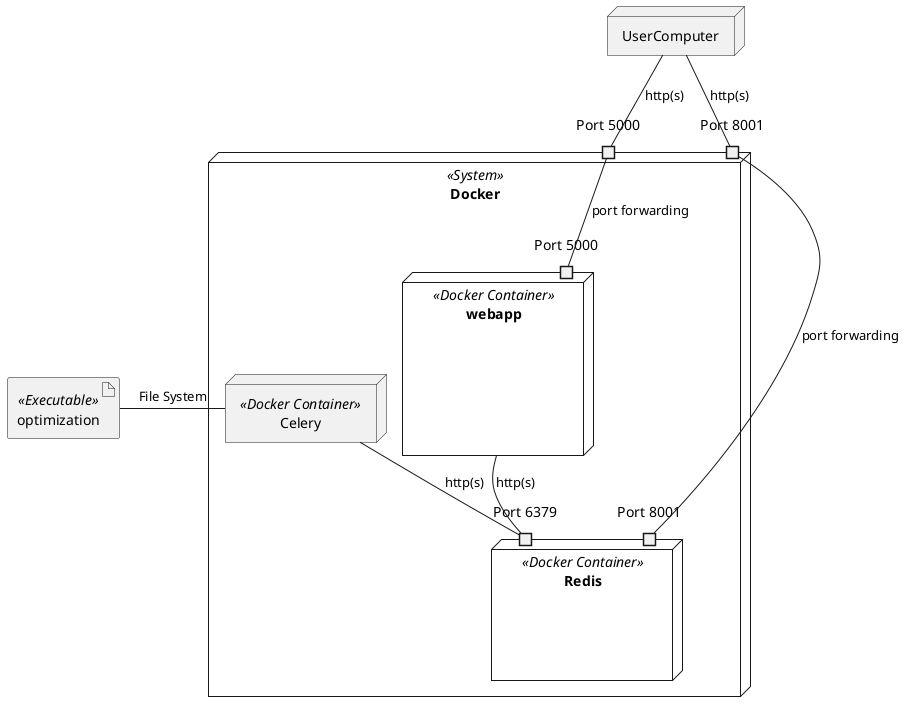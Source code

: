 @startuml Technical_context
artifact optimization <<Executable>>

node UserComputer

node Docker <<System>> {
    port "Port 5000" as p1
    port "Port 8001" as p3

    node webapp <<Docker Container>> {
        port "Port 5000" as p4
    }
    node Redis <<Docker Container>> {
        port "Port 6379" as p5
        port "Port 8001" as p6
    }
    node Celery <<Docker Container>>

    webapp -- p5 : http(s)
    Celery -- p5 : http(s)

    p1 -- p4 : port forwarding
    p3 -- p6 : port forwarding
}


p1 -up- UserComputer : http(s)
p3 -up- UserComputer : http(s)
Celery -left- optimization : File System
@enduml